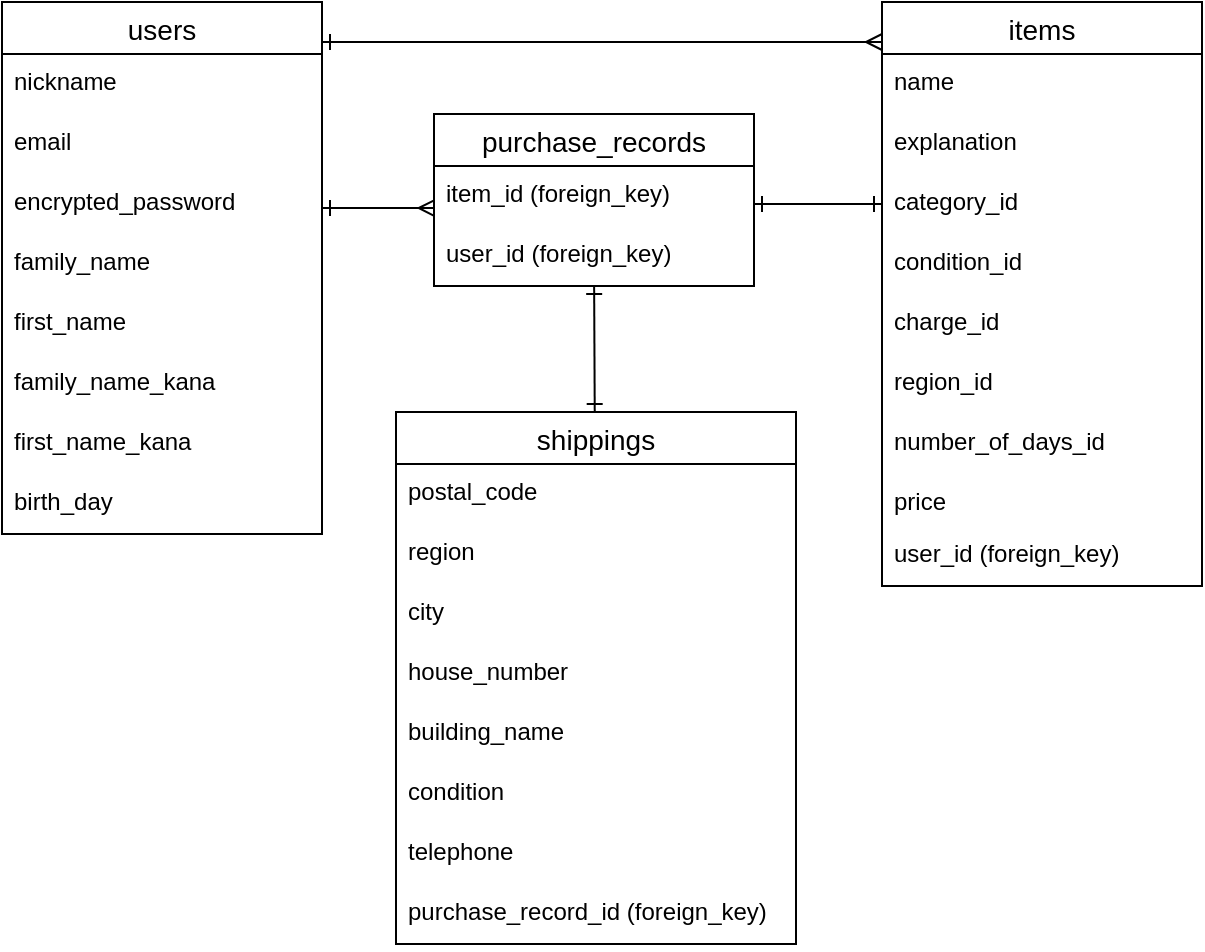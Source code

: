 <mxfile>
    <diagram id="7MekjjOr5QYeNwcgzQeo" name="ページ1">
        <mxGraphModel dx="706" dy="695" grid="1" gridSize="10" guides="1" tooltips="1" connect="1" arrows="1" fold="1" page="1" pageScale="1" pageWidth="827" pageHeight="1169" math="0" shadow="0">
            <root>
                <mxCell id="0"/>
                <mxCell id="1" parent="0"/>
                <mxCell id="51" value="users" style="swimlane;fontStyle=0;childLayout=stackLayout;horizontal=1;startSize=26;horizontalStack=0;resizeParent=1;resizeParentMax=0;resizeLast=0;collapsible=1;marginBottom=0;align=center;fontSize=14;" vertex="1" parent="1">
                    <mxGeometry x="120" y="160" width="160" height="266" as="geometry">
                        <mxRectangle x="120" y="160" width="60" height="30" as="alternateBounds"/>
                    </mxGeometry>
                </mxCell>
                <mxCell id="52" value="nickname" style="text;strokeColor=none;fillColor=none;spacingLeft=4;spacingRight=4;overflow=hidden;rotatable=0;points=[[0,0.5],[1,0.5]];portConstraint=eastwest;fontSize=12;" vertex="1" parent="51">
                    <mxGeometry y="26" width="160" height="30" as="geometry"/>
                </mxCell>
                <mxCell id="53" value="email" style="text;strokeColor=none;fillColor=none;spacingLeft=4;spacingRight=4;overflow=hidden;rotatable=0;points=[[0,0.5],[1,0.5]];portConstraint=eastwest;fontSize=12;" vertex="1" parent="51">
                    <mxGeometry y="56" width="160" height="30" as="geometry"/>
                </mxCell>
                <mxCell id="54" value="encrypted_password" style="text;strokeColor=none;fillColor=none;spacingLeft=4;spacingRight=4;overflow=hidden;rotatable=0;points=[[0,0.5],[1,0.5]];portConstraint=eastwest;fontSize=12;" vertex="1" parent="51">
                    <mxGeometry y="86" width="160" height="30" as="geometry"/>
                </mxCell>
                <mxCell id="56" value="family_name" style="text;strokeColor=none;fillColor=none;spacingLeft=4;spacingRight=4;overflow=hidden;rotatable=0;points=[[0,0.5],[1,0.5]];portConstraint=eastwest;fontSize=12;" vertex="1" parent="51">
                    <mxGeometry y="116" width="160" height="30" as="geometry"/>
                </mxCell>
                <mxCell id="66" value="first_name" style="text;strokeColor=none;fillColor=none;spacingLeft=4;spacingRight=4;overflow=hidden;rotatable=0;points=[[0,0.5],[1,0.5]];portConstraint=eastwest;fontSize=12;" vertex="1" parent="51">
                    <mxGeometry y="146" width="160" height="30" as="geometry"/>
                </mxCell>
                <mxCell id="67" value="family_name_kana" style="text;strokeColor=none;fillColor=none;spacingLeft=4;spacingRight=4;overflow=hidden;rotatable=0;points=[[0,0.5],[1,0.5]];portConstraint=eastwest;fontSize=12;" vertex="1" parent="51">
                    <mxGeometry y="176" width="160" height="30" as="geometry"/>
                </mxCell>
                <mxCell id="zzt3AXH7IK3i5mkAkHir-103" value="first_name_kana" style="text;strokeColor=none;fillColor=none;spacingLeft=4;spacingRight=4;overflow=hidden;rotatable=0;points=[[0,0.5],[1,0.5]];portConstraint=eastwest;fontSize=12;" vertex="1" parent="51">
                    <mxGeometry y="206" width="160" height="30" as="geometry"/>
                </mxCell>
                <mxCell id="zzt3AXH7IK3i5mkAkHir-104" value="birth_day" style="text;strokeColor=none;fillColor=none;spacingLeft=4;spacingRight=4;overflow=hidden;rotatable=0;points=[[0,0.5],[1,0.5]];portConstraint=eastwest;fontSize=12;" vertex="1" parent="51">
                    <mxGeometry y="236" width="160" height="30" as="geometry"/>
                </mxCell>
                <mxCell id="57" value="items" style="swimlane;fontStyle=0;childLayout=stackLayout;horizontal=1;startSize=26;horizontalStack=0;resizeParent=1;resizeParentMax=0;resizeLast=0;collapsible=1;marginBottom=0;align=center;fontSize=14;" vertex="1" parent="1">
                    <mxGeometry x="560" y="160" width="160" height="292" as="geometry">
                        <mxRectangle x="480" y="161" width="130" height="30" as="alternateBounds"/>
                    </mxGeometry>
                </mxCell>
                <mxCell id="61" value="name" style="text;strokeColor=none;fillColor=none;spacingLeft=4;spacingRight=4;overflow=hidden;rotatable=0;points=[[0,0.5],[1,0.5]];portConstraint=eastwest;fontSize=12;" vertex="1" parent="57">
                    <mxGeometry y="26" width="160" height="30" as="geometry"/>
                </mxCell>
                <mxCell id="zzt3AXH7IK3i5mkAkHir-68" value="explanation" style="text;strokeColor=none;fillColor=none;spacingLeft=4;spacingRight=4;overflow=hidden;rotatable=0;points=[[0,0.5],[1,0.5]];portConstraint=eastwest;fontSize=12;" vertex="1" parent="57">
                    <mxGeometry y="56" width="160" height="30" as="geometry"/>
                </mxCell>
                <mxCell id="zzt3AXH7IK3i5mkAkHir-70" value="category_id" style="text;strokeColor=none;fillColor=none;spacingLeft=4;spacingRight=4;overflow=hidden;rotatable=0;points=[[0,0.5],[1,0.5]];portConstraint=eastwest;fontSize=12;" vertex="1" parent="57">
                    <mxGeometry y="86" width="160" height="30" as="geometry"/>
                </mxCell>
                <mxCell id="zzt3AXH7IK3i5mkAkHir-69" value="condition_id" style="text;strokeColor=none;fillColor=none;spacingLeft=4;spacingRight=4;overflow=hidden;rotatable=0;points=[[0,0.5],[1,0.5]];portConstraint=eastwest;fontSize=12;" vertex="1" parent="57">
                    <mxGeometry y="116" width="160" height="30" as="geometry"/>
                </mxCell>
                <mxCell id="zzt3AXH7IK3i5mkAkHir-72" value="charge_id" style="text;strokeColor=none;fillColor=none;spacingLeft=4;spacingRight=4;overflow=hidden;rotatable=0;points=[[0,0.5],[1,0.5]];portConstraint=eastwest;fontSize=12;" vertex="1" parent="57">
                    <mxGeometry y="146" width="160" height="30" as="geometry"/>
                </mxCell>
                <mxCell id="59" value="region_id" style="text;strokeColor=none;fillColor=none;spacingLeft=4;spacingRight=4;overflow=hidden;rotatable=0;points=[[0,0.5],[1,0.5]];portConstraint=eastwest;fontSize=12;" vertex="1" parent="57">
                    <mxGeometry y="176" width="160" height="30" as="geometry"/>
                </mxCell>
                <mxCell id="zzt3AXH7IK3i5mkAkHir-73" value="number_of_days_id" style="text;strokeColor=none;fillColor=none;spacingLeft=4;spacingRight=4;overflow=hidden;rotatable=0;points=[[0,0.5],[1,0.5]];portConstraint=eastwest;fontSize=12;" vertex="1" parent="57">
                    <mxGeometry y="206" width="160" height="30" as="geometry"/>
                </mxCell>
                <mxCell id="58" value="price" style="text;strokeColor=none;fillColor=none;spacingLeft=4;spacingRight=4;overflow=hidden;rotatable=0;points=[[0,0.5],[1,0.5]];portConstraint=eastwest;fontSize=12;" vertex="1" parent="57">
                    <mxGeometry y="236" width="160" height="26" as="geometry"/>
                </mxCell>
                <mxCell id="zzt3AXH7IK3i5mkAkHir-78" value="user_id (foreign_key)" style="text;strokeColor=none;fillColor=none;spacingLeft=4;spacingRight=4;overflow=hidden;rotatable=0;points=[[0,0.5],[1,0.5]];portConstraint=eastwest;fontSize=12;" vertex="1" parent="57">
                    <mxGeometry y="262" width="160" height="30" as="geometry"/>
                </mxCell>
                <mxCell id="62" style="edgeStyle=none;html=1;endArrow=ERmany;endFill=0;startArrow=ERone;startFill=0;strokeWidth=1;" edge="1" parent="1">
                    <mxGeometry relative="1" as="geometry">
                        <mxPoint x="280" y="180" as="sourcePoint"/>
                        <mxPoint x="560" y="180" as="targetPoint"/>
                    </mxGeometry>
                </mxCell>
                <mxCell id="zzt3AXH7IK3i5mkAkHir-79" value="shippings" style="swimlane;fontStyle=0;childLayout=stackLayout;horizontal=1;startSize=26;horizontalStack=0;resizeParent=1;resizeParentMax=0;resizeLast=0;collapsible=1;marginBottom=0;align=center;fontSize=14;" vertex="1" parent="1">
                    <mxGeometry x="317" y="365" width="200" height="266" as="geometry">
                        <mxRectangle x="480" y="161" width="130" height="30" as="alternateBounds"/>
                    </mxGeometry>
                </mxCell>
                <mxCell id="zzt3AXH7IK3i5mkAkHir-80" value="postal_code" style="text;strokeColor=none;fillColor=none;spacingLeft=4;spacingRight=4;overflow=hidden;rotatable=0;points=[[0,0.5],[1,0.5]];portConstraint=eastwest;fontSize=12;" vertex="1" parent="zzt3AXH7IK3i5mkAkHir-79">
                    <mxGeometry y="26" width="200" height="30" as="geometry"/>
                </mxCell>
                <mxCell id="zzt3AXH7IK3i5mkAkHir-81" value="region" style="text;strokeColor=none;fillColor=none;spacingLeft=4;spacingRight=4;overflow=hidden;rotatable=0;points=[[0,0.5],[1,0.5]];portConstraint=eastwest;fontSize=12;" vertex="1" parent="zzt3AXH7IK3i5mkAkHir-79">
                    <mxGeometry y="56" width="200" height="30" as="geometry"/>
                </mxCell>
                <mxCell id="zzt3AXH7IK3i5mkAkHir-82" value="city" style="text;strokeColor=none;fillColor=none;spacingLeft=4;spacingRight=4;overflow=hidden;rotatable=0;points=[[0,0.5],[1,0.5]];portConstraint=eastwest;fontSize=12;" vertex="1" parent="zzt3AXH7IK3i5mkAkHir-79">
                    <mxGeometry y="86" width="200" height="30" as="geometry"/>
                </mxCell>
                <mxCell id="zzt3AXH7IK3i5mkAkHir-83" value="house_number" style="text;strokeColor=none;fillColor=none;spacingLeft=4;spacingRight=4;overflow=hidden;rotatable=0;points=[[0,0.5],[1,0.5]];portConstraint=eastwest;fontSize=12;" vertex="1" parent="zzt3AXH7IK3i5mkAkHir-79">
                    <mxGeometry y="116" width="200" height="30" as="geometry"/>
                </mxCell>
                <mxCell id="zzt3AXH7IK3i5mkAkHir-84" value="building_name" style="text;strokeColor=none;fillColor=none;spacingLeft=4;spacingRight=4;overflow=hidden;rotatable=0;points=[[0,0.5],[1,0.5]];portConstraint=eastwest;fontSize=12;" vertex="1" parent="zzt3AXH7IK3i5mkAkHir-79">
                    <mxGeometry y="146" width="200" height="30" as="geometry"/>
                </mxCell>
                <mxCell id="zzt3AXH7IK3i5mkAkHir-85" value="condition" style="text;strokeColor=none;fillColor=none;spacingLeft=4;spacingRight=4;overflow=hidden;rotatable=0;points=[[0,0.5],[1,0.5]];portConstraint=eastwest;fontSize=12;" vertex="1" parent="zzt3AXH7IK3i5mkAkHir-79">
                    <mxGeometry y="176" width="200" height="30" as="geometry"/>
                </mxCell>
                <mxCell id="zzt3AXH7IK3i5mkAkHir-86" value="telephone" style="text;strokeColor=none;fillColor=none;spacingLeft=4;spacingRight=4;overflow=hidden;rotatable=0;points=[[0,0.5],[1,0.5]];portConstraint=eastwest;fontSize=12;" vertex="1" parent="zzt3AXH7IK3i5mkAkHir-79">
                    <mxGeometry y="206" width="200" height="30" as="geometry"/>
                </mxCell>
                <mxCell id="zzt3AXH7IK3i5mkAkHir-87" value="purchase_record_id (foreign_key)" style="text;strokeColor=none;fillColor=none;spacingLeft=4;spacingRight=4;overflow=hidden;rotatable=0;points=[[0,0.5],[1,0.5]];portConstraint=eastwest;fontSize=12;" vertex="1" parent="zzt3AXH7IK3i5mkAkHir-79">
                    <mxGeometry y="236" width="200" height="30" as="geometry"/>
                </mxCell>
                <mxCell id="zzt3AXH7IK3i5mkAkHir-91" value="purchase_records" style="swimlane;fontStyle=0;childLayout=stackLayout;horizontal=1;startSize=26;horizontalStack=0;resizeParent=1;resizeParentMax=0;resizeLast=0;collapsible=1;marginBottom=0;align=center;fontSize=14;" vertex="1" parent="1">
                    <mxGeometry x="336" y="216" width="160" height="86" as="geometry">
                        <mxRectangle x="120" y="160" width="60" height="30" as="alternateBounds"/>
                    </mxGeometry>
                </mxCell>
                <mxCell id="zzt3AXH7IK3i5mkAkHir-92" value="item_id (foreign_key)" style="text;strokeColor=none;fillColor=none;spacingLeft=4;spacingRight=4;overflow=hidden;rotatable=0;points=[[0,0.5],[1,0.5]];portConstraint=eastwest;fontSize=12;" vertex="1" parent="zzt3AXH7IK3i5mkAkHir-91">
                    <mxGeometry y="26" width="160" height="30" as="geometry"/>
                </mxCell>
                <mxCell id="zzt3AXH7IK3i5mkAkHir-93" value="user_id (foreign_key)" style="text;strokeColor=none;fillColor=none;spacingLeft=4;spacingRight=4;overflow=hidden;rotatable=0;points=[[0,0.5],[1,0.5]];portConstraint=eastwest;fontSize=12;" vertex="1" parent="zzt3AXH7IK3i5mkAkHir-91">
                    <mxGeometry y="56" width="160" height="30" as="geometry"/>
                </mxCell>
                <mxCell id="zzt3AXH7IK3i5mkAkHir-107" style="edgeStyle=orthogonalEdgeStyle;html=1;exitX=1;exitY=0.5;exitDx=0;exitDy=0;entryX=0.002;entryY=0.128;entryDx=0;entryDy=0;entryPerimeter=0;strokeWidth=1;startArrow=ERone;startFill=0;endArrow=ERmany;endFill=0;" edge="1" parent="1">
                    <mxGeometry relative="1" as="geometry">
                        <mxPoint x="280" y="263" as="sourcePoint"/>
                        <mxPoint x="336.32" y="263.008" as="targetPoint"/>
                    </mxGeometry>
                </mxCell>
                <mxCell id="zzt3AXH7IK3i5mkAkHir-108" style="edgeStyle=orthogonalEdgeStyle;html=1;exitX=1;exitY=0.5;exitDx=0;exitDy=0;entryX=0;entryY=0.5;entryDx=0;entryDy=0;strokeWidth=1;startArrow=ERone;startFill=0;endArrow=ERone;endFill=0;" edge="1" parent="1">
                    <mxGeometry relative="1" as="geometry">
                        <mxPoint x="496" y="261" as="sourcePoint"/>
                        <mxPoint x="560" y="261" as="targetPoint"/>
                    </mxGeometry>
                </mxCell>
                <mxCell id="zzt3AXH7IK3i5mkAkHir-116" style="html=1;strokeWidth=1;startArrow=ERone;startFill=0;endArrow=ERone;endFill=0;" edge="1" parent="1" source="zzt3AXH7IK3i5mkAkHir-93" target="zzt3AXH7IK3i5mkAkHir-79">
                    <mxGeometry relative="1" as="geometry">
                        <mxPoint x="416.083" y="332" as="sourcePoint"/>
                    </mxGeometry>
                </mxCell>
            </root>
        </mxGraphModel>
    </diagram>
</mxfile>
